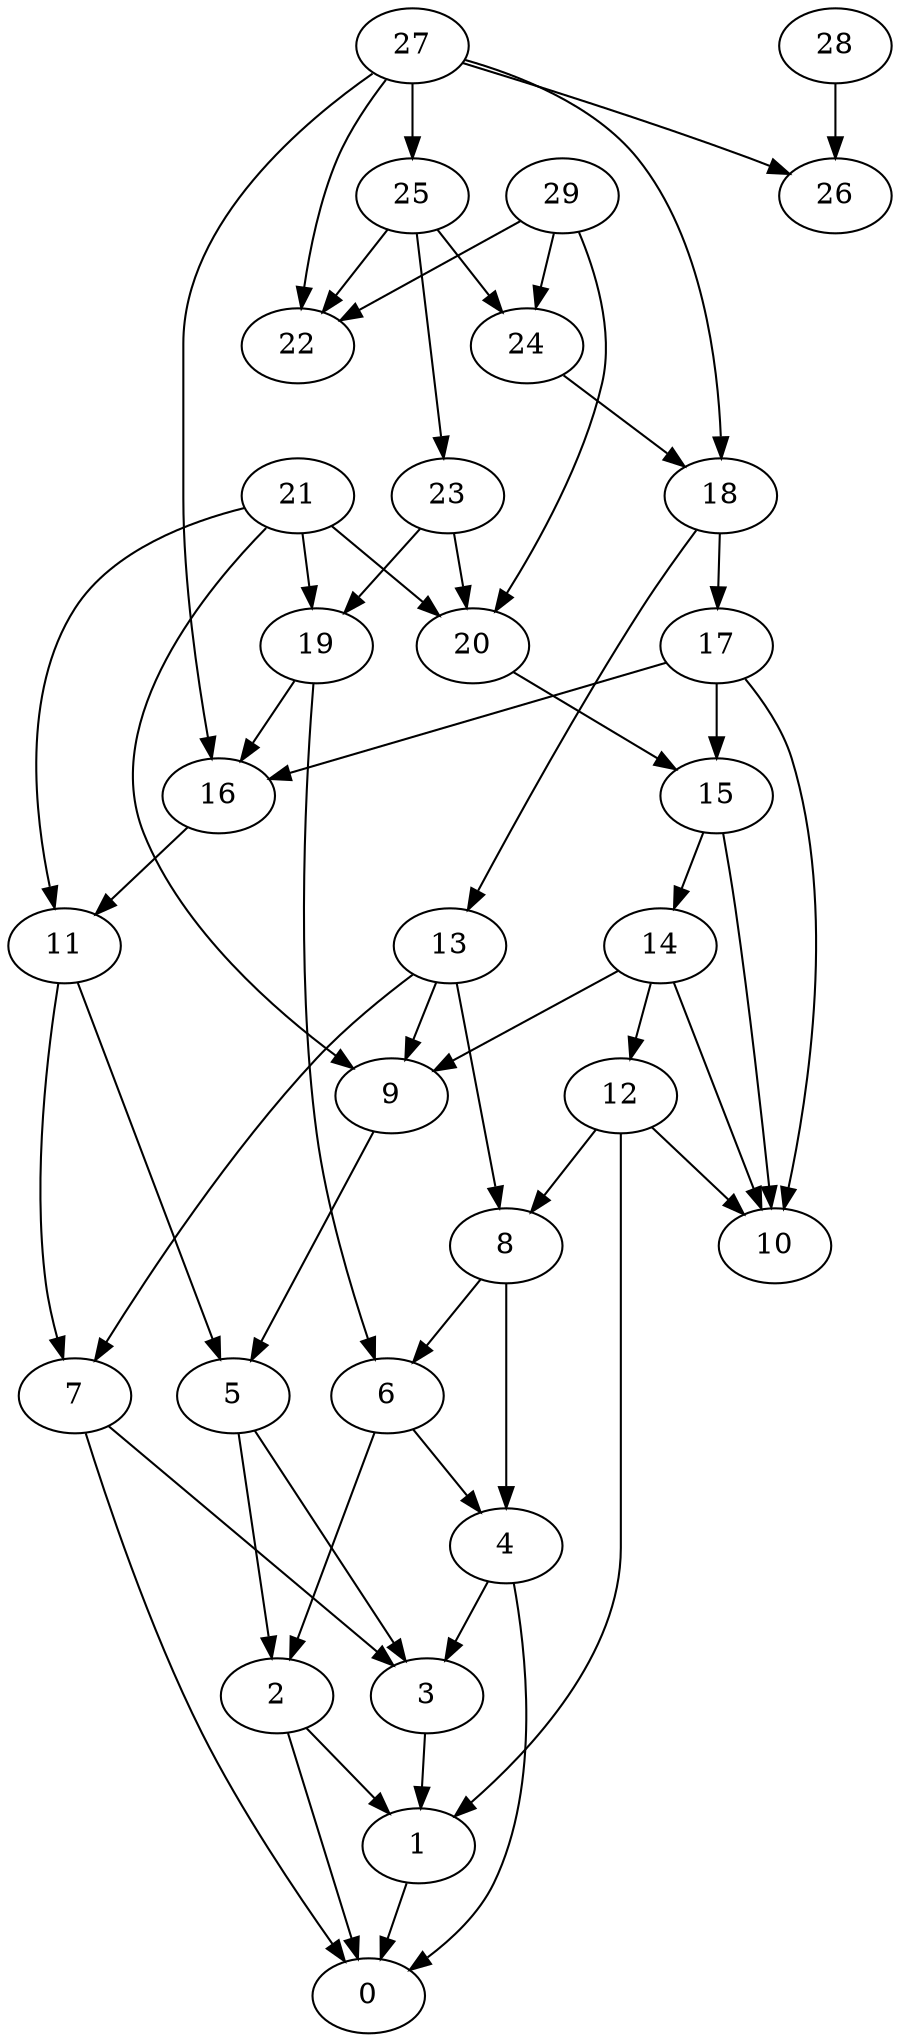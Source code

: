 digraph my_graph {
0 [label=0]
1 [label=1]
2 [label=2]
3 [label=3]
4 [label=4]
5 [label=5]
6 [label=6]
7 [label=7]
8 [label=8]
9 [label=9]
10 [label=10]
11 [label=11]
12 [label=12]
13 [label=13]
14 [label=14]
15 [label=15]
16 [label=16]
17 [label=17]
18 [label=18]
19 [label=19]
20 [label=20]
21 [label=21]
22 [label=22]
23 [label=23]
24 [label=24]
25 [label=25]
26 [label=26]
27 [label=27]
28 [label=28]
29 [label=29]
1->0
2->1
2->0
3->1
4->3
4->0
5->3
5->2
6->2
6->4
7->0
7->3
8->4
8->6
9->5
11->5
11->7
12->10
12->1
12->8
13->7
13->8
13->9
14->9
14->12
14->10
15->10
15->14
16->11
17->16
17->10
17->15
18->13
18->17
19->6
19->16
20->15
21->20
21->19
21->11
21->9
23->19
23->20
24->18
25->22
25->24
25->23
27->16
27->22
27->18
27->26
27->25
28->26
29->24
29->20
29->22
}
